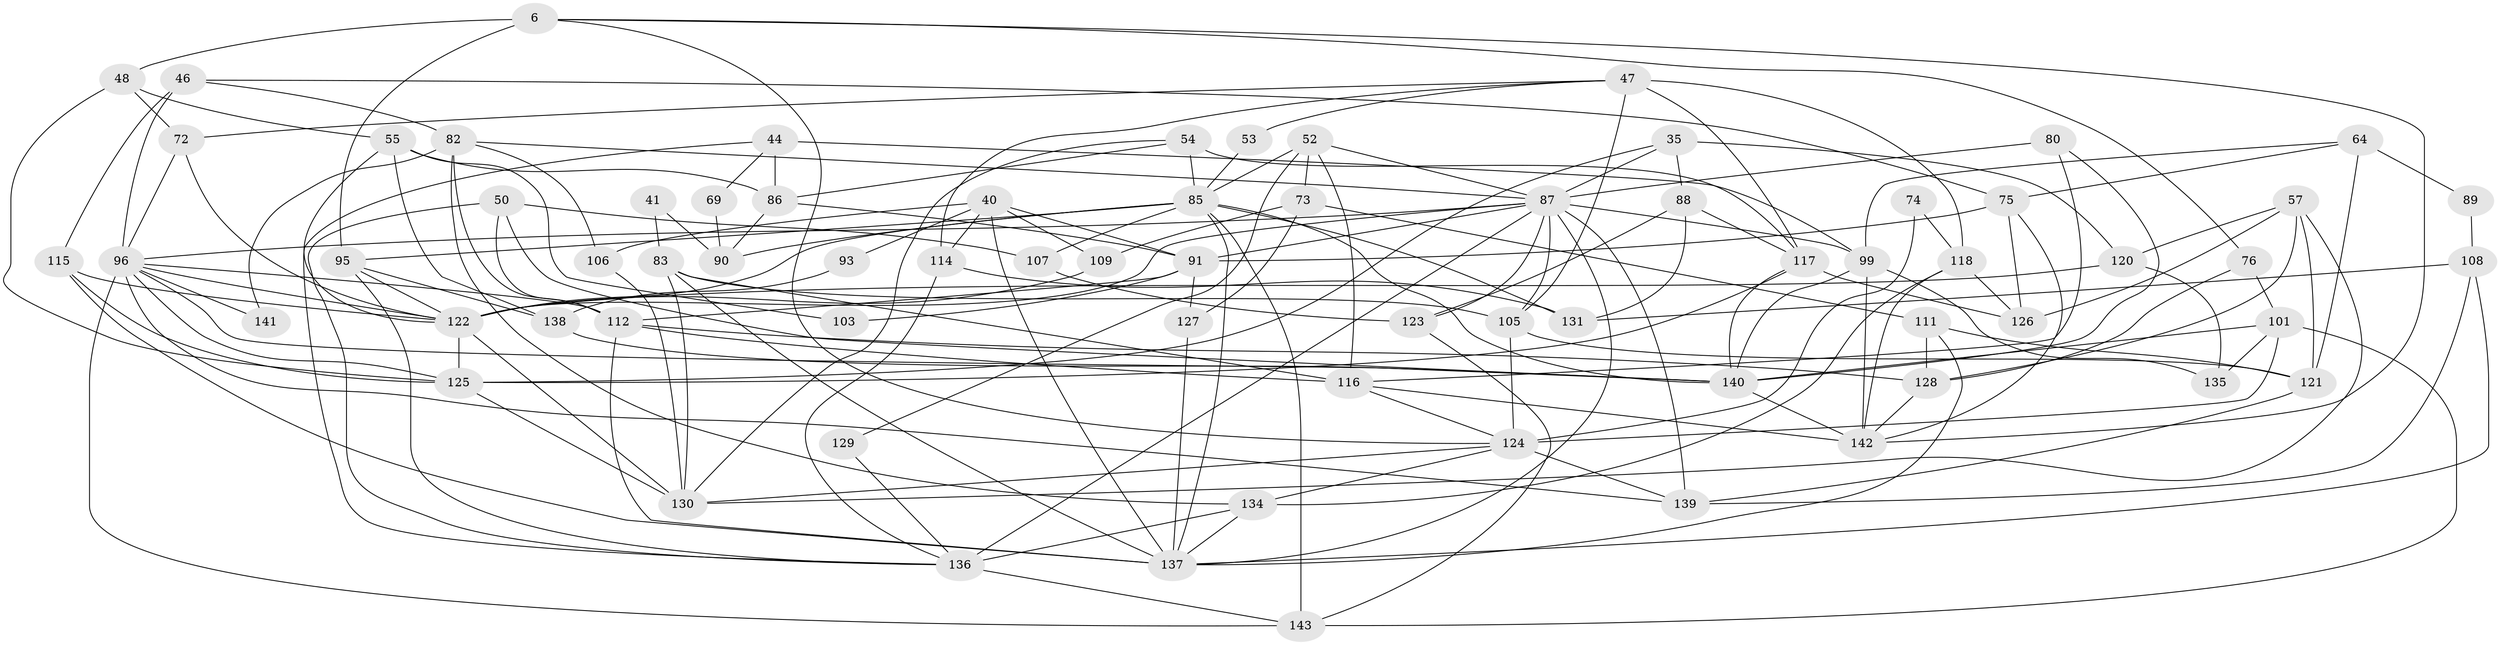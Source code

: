 // original degree distribution, {6: 0.08391608391608392, 3: 0.25874125874125875, 4: 0.3776223776223776, 5: 0.14685314685314685, 2: 0.09090909090909091, 7: 0.04195804195804196}
// Generated by graph-tools (version 1.1) at 2025/52/03/04/25 21:52:53]
// undirected, 71 vertices, 175 edges
graph export_dot {
graph [start="1"]
  node [color=gray90,style=filled];
  6;
  35;
  40;
  41;
  44;
  46;
  47;
  48;
  50;
  52 [super="+21"];
  53;
  54;
  55;
  57;
  64;
  69;
  72;
  73 [super="+22"];
  74;
  75;
  76;
  80;
  82 [super="+30"];
  83;
  85 [super="+12+78"];
  86 [super="+38"];
  87 [super="+34+61+67+56+66"];
  88;
  89 [super="+71"];
  90;
  91 [super="+45"];
  93;
  95 [super="+4"];
  96 [super="+18+81"];
  99 [super="+16+98"];
  101 [super="+32"];
  103;
  105 [super="+51"];
  106;
  107 [super="+84"];
  108;
  109;
  111 [super="+13+14"];
  112 [super="+58+33"];
  114;
  115;
  116 [super="+43+79"];
  117 [super="+27"];
  118 [super="+37"];
  120;
  121 [super="+20"];
  122 [super="+97+113"];
  123;
  124 [super="+59"];
  125 [super="+119"];
  126 [super="+104"];
  127;
  128;
  129;
  130 [super="+77"];
  131;
  134 [super="+92"];
  135;
  136 [super="+110+132"];
  137 [super="+42+133"];
  138;
  139 [super="+17+63"];
  140 [super="+28+65"];
  141;
  142 [super="+94+62"];
  143;
  6 -- 48;
  6 -- 76;
  6 -- 95 [weight=2];
  6 -- 142;
  6 -- 124;
  35 -- 88;
  35 -- 120;
  35 -- 125;
  35 -- 87;
  40 -- 93;
  40 -- 106;
  40 -- 109;
  40 -- 114;
  40 -- 91;
  40 -- 137 [weight=2];
  41 -- 83;
  41 -- 90;
  44 -- 69;
  44 -- 99 [weight=3];
  44 -- 86;
  44 -- 136;
  46 -- 96 [weight=2];
  46 -- 75;
  46 -- 115;
  46 -- 82 [weight=2];
  47 -- 53;
  47 -- 72;
  47 -- 105;
  47 -- 114;
  47 -- 118 [weight=2];
  47 -- 117;
  48 -- 72;
  48 -- 55;
  48 -- 125;
  50 -- 107;
  50 -- 140;
  50 -- 112;
  50 -- 136;
  52 -- 116 [weight=2];
  52 -- 129;
  52 -- 73 [weight=2];
  52 -- 85;
  52 -- 87;
  53 -- 85;
  54 -- 86;
  54 -- 117 [weight=2];
  54 -- 85;
  54 -- 130;
  55 -- 138;
  55 -- 86 [weight=2];
  55 -- 103;
  55 -- 122;
  57 -- 128;
  57 -- 120;
  57 -- 121;
  57 -- 126;
  57 -- 130;
  64 -- 75;
  64 -- 89 [weight=2];
  64 -- 121;
  64 -- 99;
  69 -- 90;
  72 -- 96;
  72 -- 122;
  73 -- 127 [weight=2];
  73 -- 109;
  73 -- 111;
  74 -- 118;
  74 -- 124;
  75 -- 91;
  75 -- 126;
  75 -- 142;
  76 -- 128;
  76 -- 101;
  80 -- 140;
  80 -- 116;
  80 -- 87;
  82 -- 112 [weight=2];
  82 -- 87;
  82 -- 134;
  82 -- 106;
  82 -- 141;
  83 -- 105 [weight=2];
  83 -- 137;
  83 -- 116;
  83 -- 130;
  85 -- 122;
  85 -- 143;
  85 -- 140 [weight=2];
  85 -- 131;
  85 -- 107 [weight=2];
  85 -- 90;
  85 -- 95;
  85 -- 137;
  86 -- 90;
  86 -- 91 [weight=2];
  87 -- 91;
  87 -- 99 [weight=4];
  87 -- 136 [weight=3];
  87 -- 139;
  87 -- 137 [weight=2];
  87 -- 96;
  87 -- 123;
  87 -- 105;
  87 -- 122 [weight=2];
  88 -- 123;
  88 -- 131;
  88 -- 117;
  89 -- 108;
  91 -- 103;
  91 -- 112;
  91 -- 127;
  93 -- 138;
  95 -- 138;
  95 -- 136;
  95 -- 122;
  96 -- 141;
  96 -- 112;
  96 -- 139 [weight=2];
  96 -- 125 [weight=2];
  96 -- 143;
  96 -- 140;
  96 -- 122;
  99 -- 135;
  99 -- 140 [weight=2];
  99 -- 142;
  101 -- 143;
  101 -- 124;
  101 -- 140;
  101 -- 135;
  105 -- 124 [weight=2];
  105 -- 121;
  106 -- 130;
  107 -- 123 [weight=2];
  108 -- 131;
  108 -- 139;
  108 -- 137;
  109 -- 122;
  111 -- 137;
  111 -- 128;
  111 -- 121;
  112 -- 128 [weight=2];
  112 -- 137 [weight=2];
  112 -- 116 [weight=2];
  114 -- 131;
  114 -- 136;
  115 -- 137;
  115 -- 125;
  115 -- 122;
  116 -- 124;
  116 -- 142 [weight=2];
  117 -- 126;
  117 -- 140;
  117 -- 125;
  118 -- 126 [weight=2];
  118 -- 142;
  118 -- 134;
  120 -- 135;
  120 -- 122;
  121 -- 139;
  122 -- 125;
  122 -- 130;
  123 -- 143;
  124 -- 134;
  124 -- 139;
  124 -- 130;
  125 -- 130 [weight=2];
  127 -- 137;
  128 -- 142;
  129 -- 136;
  134 -- 137;
  134 -- 136;
  136 -- 143;
  138 -- 140;
  140 -- 142;
}
